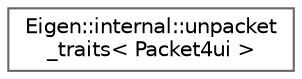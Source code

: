 digraph "Graphical Class Hierarchy"
{
 // LATEX_PDF_SIZE
  bgcolor="transparent";
  edge [fontname=Helvetica,fontsize=10,labelfontname=Helvetica,labelfontsize=10];
  node [fontname=Helvetica,fontsize=10,shape=box,height=0.2,width=0.4];
  rankdir="LR";
  Node0 [id="Node000000",label="Eigen::internal::unpacket\l_traits\< Packet4ui \>",height=0.2,width=0.4,color="grey40", fillcolor="white", style="filled",URL="$structEigen_1_1internal_1_1unpacket__traits_3_01Packet4ui_01_4.html",tooltip=" "];
}

